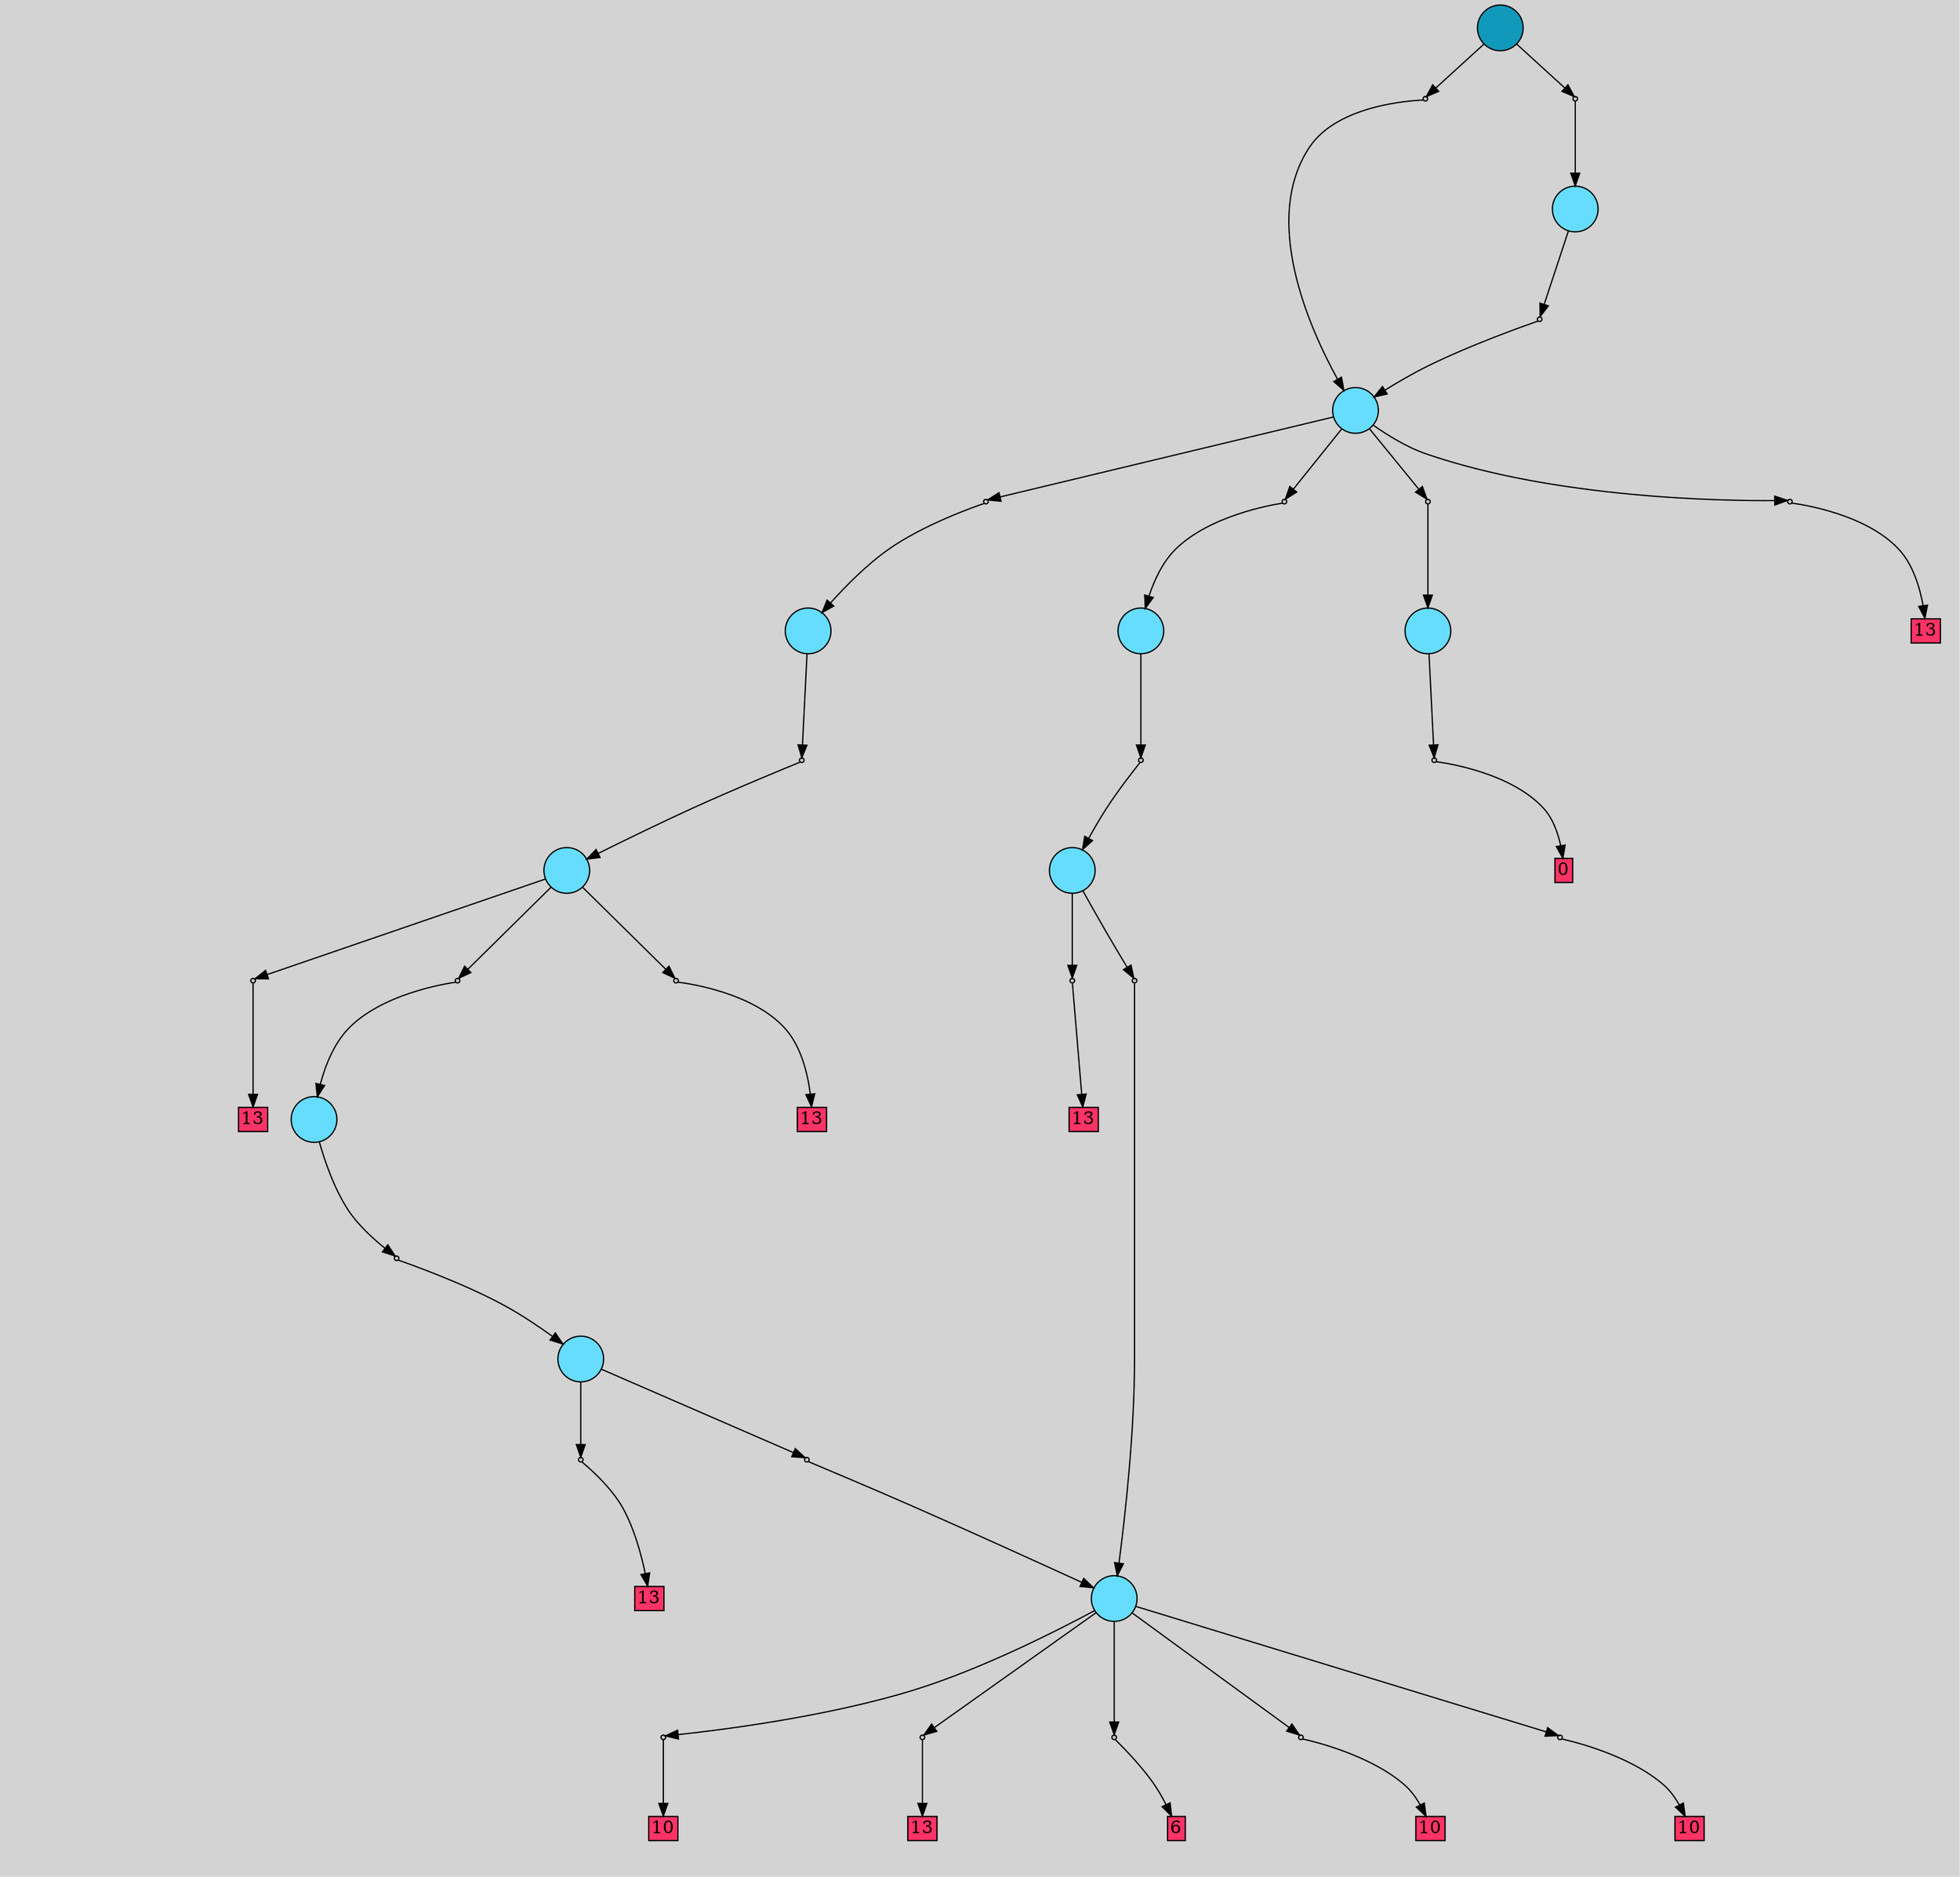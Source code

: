 digraph{
	graph[pad = "0.212, 0.055" bgcolor = lightgray]
	node[shape=circle style = filled label = ""]
		T0 [fillcolor="#66ddff"]
		T1 [fillcolor="#66ddff"]
		T2 [fillcolor="#66ddff"]
		T3 [fillcolor="#66ddff"]
		T4 [fillcolor="#66ddff"]
		T5 [fillcolor="#66ddff"]
		T6 [fillcolor="#66ddff"]
		T7 [fillcolor="#66ddff"]
		T8 [fillcolor="#66ddff"]
		T9 [fillcolor="#66ddff"]
		T10 [fillcolor="#1199bb"]
		P0 [fillcolor="#cccccc" shape=point] //
		I0 [shape=box style=invis label="7|0&1|844#1|565&#92;n"]
		P0 -> I0[style=invis]
		A0 [fillcolor="#ff3366" shape=box margin=0.03 width=0 height=0 label="10"]
		T0 -> P0 -> A0
		P1 [fillcolor="#cccccc" shape=point] //
		I1 [shape=box style=invis label="2|0&1|820#1|988&#92;n"]
		P1 -> I1[style=invis]
		A1 [fillcolor="#ff3366" shape=box margin=0.03 width=0 height=0 label="13"]
		T0 -> P1 -> A1
		P2 [fillcolor="#cccccc" shape=point] //
		I2 [shape=box style=invis label="0|0&1|374#1|535&#92;n2|0&1|892#0|624&#92;n"]
		P2 -> I2[style=invis]
		A2 [fillcolor="#ff3366" shape=box margin=0.03 width=0 height=0 label="6"]
		T0 -> P2 -> A2
		P3 [fillcolor="#cccccc" shape=point] //
		I3 [shape=box style=invis label="4|0&1|964#1|412&#92;n"]
		P3 -> I3[style=invis]
		A3 [fillcolor="#ff3366" shape=box margin=0.03 width=0 height=0 label="10"]
		T0 -> P3 -> A3
		P4 [fillcolor="#cccccc" shape=point] //
		I4 [shape=box style=invis label="6|1&1|812#0|816&#92;n3|5&1|116#0|505&#92;n7|0&1|844#1|565&#92;n0|0&0|672#0|901&#92;n"]
		P4 -> I4[style=invis]
		A4 [fillcolor="#ff3366" shape=box margin=0.03 width=0 height=0 label="10"]
		T0 -> P4 -> A4
		P5 [fillcolor="#cccccc" shape=point] //
		I5 [shape=box style=invis label="5|2&0|1313#0|664&#92;n3|0&0|26#0|1332&#92;n"]
		P5 -> I5[style=invis]
		T1 -> P5 -> T0
		P6 [fillcolor="#cccccc" shape=point] //
		I6 [shape=box style=invis label="7|7&0|726#1|127&#92;n2|6&0|45#0|143&#92;n7|5&1|1183#0|833&#92;n0|2&1|1214#0|102&#92;n0|5&0|181#0|1042&#92;n7|2&0|373#0|1091&#92;n5|3&1|983#0|1020&#92;n3|0&0|706#0|547&#92;n"]
		P6 -> I6[style=invis]
		A5 [fillcolor="#ff3366" shape=box margin=0.03 width=0 height=0 label="13"]
		T1 -> P6 -> A5
		P7 [fillcolor="#cccccc" shape=point] //
		I7 [shape=box style=invis label="5|2&0|1313#0|664&#92;n3|0&0|26#0|1332&#92;n"]
		P7 -> I7[style=invis]
		T2 -> P7 -> T1
		P8 [fillcolor="#cccccc" shape=point] //
		I8 [shape=box style=invis label="5|2&0|1313#0|664&#92;n3|0&0|26#0|1332&#92;n"]
		P8 -> I8[style=invis]
		T3 -> P8 -> T0
		P9 [fillcolor="#cccccc" shape=point] //
		I9 [shape=box style=invis label="7|5&1|1183#0|833&#92;n7|2&0|373#0|1091&#92;n5|3&1|983#0|1020&#92;n7|5&1|311#0|1103&#92;n3|6&1|379#0|1029&#92;n4|4&0|678#0|782&#92;n3|0&0|706#0|547&#92;n4|7&0|1088#0|580&#92;n3|0&0|535#1|307&#92;n"]
		P9 -> I9[style=invis]
		A6 [fillcolor="#ff3366" shape=box margin=0.03 width=0 height=0 label="13"]
		T3 -> P9 -> A6
		P10 [fillcolor="#cccccc" shape=point] //
		I10 [shape=box style=invis label="7|5&1|311#0|1103&#92;n7|5&0|925#1|917&#92;n3|5&1|572#0|677&#92;n3|6&1|379#0|1029&#92;n2|0&1|235#0|902&#92;n"]
		P10 -> I10[style=invis]
		T4 -> P10 -> T3
		P11 [fillcolor="#cccccc" shape=point] //
		I11 [shape=box style=invis label="2|5&1|923#0|1244&#92;n4|6&1|1232#0|941&#92;n1|5&0|1184#0|301&#92;n1|6&0|1022#0|765&#92;n0|0&1|1065#0|262&#92;n0|3&1|204#0|728&#92;n5|2&1|454#0|38&#92;n4|0&0|835#0|1114&#92;n7|0&0|1280#1|625&#92;n"]
		P11 -> I11[style=invis]
		T5 -> P11 -> T4
		P12 [fillcolor="#cccccc" shape=point] //
		I12 [shape=box style=invis label="7|5&1|311#0|1103&#92;n4|5&1|572#0|677&#92;n7|5&0|925#1|917&#92;n3|6&1|379#0|1029&#92;n2|0&1|235#0|902&#92;n"]
		P12 -> I12[style=invis]
		A7 [fillcolor="#ff3366" shape=box margin=0.03 width=0 height=0 label="13"]
		T5 -> P12 -> A7
		P13 [fillcolor="#cccccc" shape=point] //
		I13 [shape=box style=invis label="7|5&1|1183#0|833&#92;n7|2&0|373#0|1091&#92;n5|3&1|983#0|1020&#92;n3|0&0|706#0|547&#92;n"]
		P13 -> I13[style=invis]
		A8 [fillcolor="#ff3366" shape=box margin=0.03 width=0 height=0 label="13"]
		T5 -> P13 -> A8
		P14 [fillcolor="#cccccc" shape=point] //
		I14 [shape=box style=invis label="6|5&0|1252#1|274&#92;n6|6&0|321#1|988&#92;n1|6&0|1022#0|765&#92;n2|3&0|1038#1|32&#92;n5|2&1|454#0|406&#92;n4|0&0|835#0|1114&#92;n"]
		P14 -> I14[style=invis]
		T6 -> P14 -> T5
		P15 [fillcolor="#cccccc" shape=point] //
		I15 [shape=box style=invis label="7|4&1|701#1|1073&#92;n7|0&0|628#0|1051&#92;n"]
		P15 -> I15[style=invis]
		A9 [fillcolor="#ff3366" shape=box margin=0.03 width=0 height=0 label="0"]
		T7 -> P15 -> A9
		P16 [fillcolor="#cccccc" shape=point] //
		I16 [shape=box style=invis label="3|0&1|650#0|84&#92;n"]
		P16 -> I16[style=invis]
		T8 -> P16 -> T6
		P17 [fillcolor="#cccccc" shape=point] //
		I17 [shape=box style=invis label="7|0&1|1175#0|297&#92;n1|7&0|376#1|149&#92;n1|0&1|208#0|991&#92;n2|4&0|1304#1|96&#92;n7|0&0|932#0|214&#92;n"]
		P17 -> I17[style=invis]
		T8 -> P17 -> T2
		P18 [fillcolor="#cccccc" shape=point] //
		I18 [shape=box style=invis label="7|4&1|701#1|1073&#92;n7|0&0|628#0|1051&#92;n"]
		P18 -> I18[style=invis]
		T8 -> P18 -> T7
		P19 [fillcolor="#cccccc" shape=point] //
		I19 [shape=box style=invis label="2|4&0|33#1|458&#92;n7|3&1|1304#1|725&#92;n5|5&1|458#0|666&#92;n1|2&0|443#1|396&#92;n4|5&1|530#0|845&#92;n1|6&0|508#1|1222&#92;n0|4&0|366#0|1173&#92;n3|0&0|706#0|972&#92;n"]
		P19 -> I19[style=invis]
		A10 [fillcolor="#ff3366" shape=box margin=0.03 width=0 height=0 label="13"]
		T8 -> P19 -> A10
		P20 [fillcolor="#cccccc" shape=point] //
		I20 [shape=box style=invis label="2|1&1|499#0|1309&#92;n6|7&0|1129#0|1252&#92;n0|5&1|856#0|895&#92;n4|0&0|909#1|539&#92;n"]
		P20 -> I20[style=invis]
		T9 -> P20 -> T8
		P21 [fillcolor="#cccccc" shape=point] //
		I21 [shape=box style=invis label="6|7&0|1054#0|1252&#92;n0|5&1|856#0|895&#92;n4|0&0|909#1|539&#92;n"]
		P21 -> I21[style=invis]
		T10 -> P21 -> T8
		P22 [fillcolor="#cccccc" shape=point] //
		I22 [shape=box style=invis label="3|5&1|613#1|656&#92;n0|4&0|261#0|1173&#92;n0|2&1|1192#0|460&#92;n0|5&0|181#0|1042&#92;n3|5&1|572#0|677&#92;n7|0&0|925#1|1259&#92;n"]
		P22 -> I22[style=invis]
		T10 -> P22 -> T9
		{ rank= same T10 }
}
